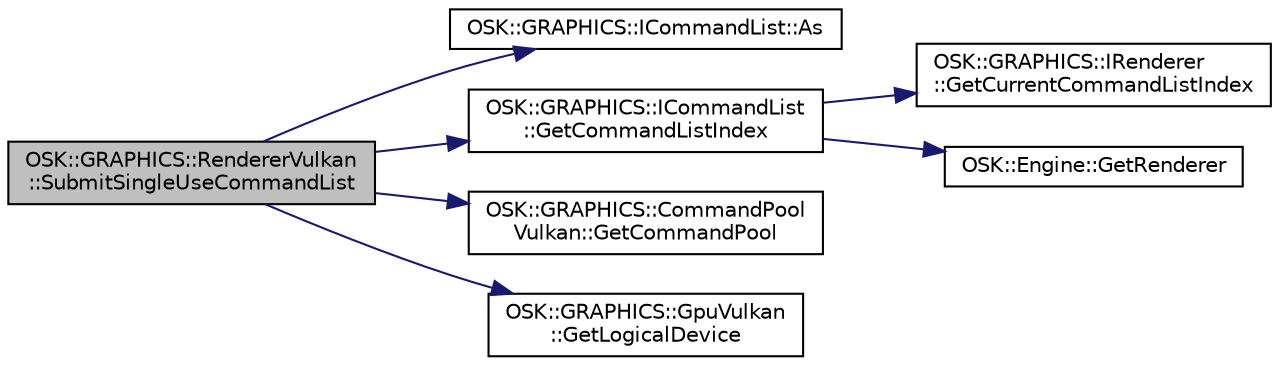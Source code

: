 digraph "OSK::GRAPHICS::RendererVulkan::SubmitSingleUseCommandList"
{
 // LATEX_PDF_SIZE
  edge [fontname="Helvetica",fontsize="10",labelfontname="Helvetica",labelfontsize="10"];
  node [fontname="Helvetica",fontsize="10",shape=record];
  rankdir="LR";
  Node1 [label="OSK::GRAPHICS::RendererVulkan\l::SubmitSingleUseCommandList",height=0.2,width=0.4,color="black", fillcolor="grey75", style="filled", fontcolor="black",tooltip="Ejecuta el contenido de la lista de comandos."];
  Node1 -> Node2 [color="midnightblue",fontsize="10",style="solid",fontname="Helvetica"];
  Node2 [label="OSK::GRAPHICS::ICommandList::As",height=0.2,width=0.4,color="black", fillcolor="white", style="filled",URL="$class_o_s_k_1_1_g_r_a_p_h_i_c_s_1_1_i_command_list.html#a7bf40442c718857b7b6b6ced797d5b2a",tooltip=" "];
  Node1 -> Node3 [color="midnightblue",fontsize="10",style="solid",fontname="Helvetica"];
  Node3 [label="OSK::GRAPHICS::ICommandList\l::GetCommandListIndex",height=0.2,width=0.4,color="black", fillcolor="white", style="filled",URL="$class_o_s_k_1_1_g_r_a_p_h_i_c_s_1_1_i_command_list.html#a2737fdfdca1c275d18f54cbb326dbc0d",tooltip=" "];
  Node3 -> Node4 [color="midnightblue",fontsize="10",style="solid",fontname="Helvetica"];
  Node4 [label="OSK::GRAPHICS::IRenderer\l::GetCurrentCommandListIndex",height=0.2,width=0.4,color="black", fillcolor="white", style="filled",URL="$class_o_s_k_1_1_g_r_a_p_h_i_c_s_1_1_i_renderer.html#a4a779e3af14025ec16d8a0c0a6cf0fe5",tooltip=" "];
  Node3 -> Node5 [color="midnightblue",fontsize="10",style="solid",fontname="Helvetica"];
  Node5 [label="OSK::Engine::GetRenderer",height=0.2,width=0.4,color="black", fillcolor="white", style="filled",URL="$class_o_s_k_1_1_engine.html#a019c5397d042224c134b7fd22c739d00",tooltip=" "];
  Node1 -> Node6 [color="midnightblue",fontsize="10",style="solid",fontname="Helvetica"];
  Node6 [label="OSK::GRAPHICS::CommandPool\lVulkan::GetCommandPool",height=0.2,width=0.4,color="black", fillcolor="white", style="filled",URL="$class_o_s_k_1_1_g_r_a_p_h_i_c_s_1_1_command_pool_vulkan.html#a11ed750dda8616e7f42b4c81d88d1e5a",tooltip=" "];
  Node1 -> Node7 [color="midnightblue",fontsize="10",style="solid",fontname="Helvetica"];
  Node7 [label="OSK::GRAPHICS::GpuVulkan\l::GetLogicalDevice",height=0.2,width=0.4,color="black", fillcolor="white", style="filled",URL="$class_o_s_k_1_1_g_r_a_p_h_i_c_s_1_1_gpu_vulkan.html#a9f3d2735d7bb54ecb4056d5284cb686f",tooltip=" "];
}
